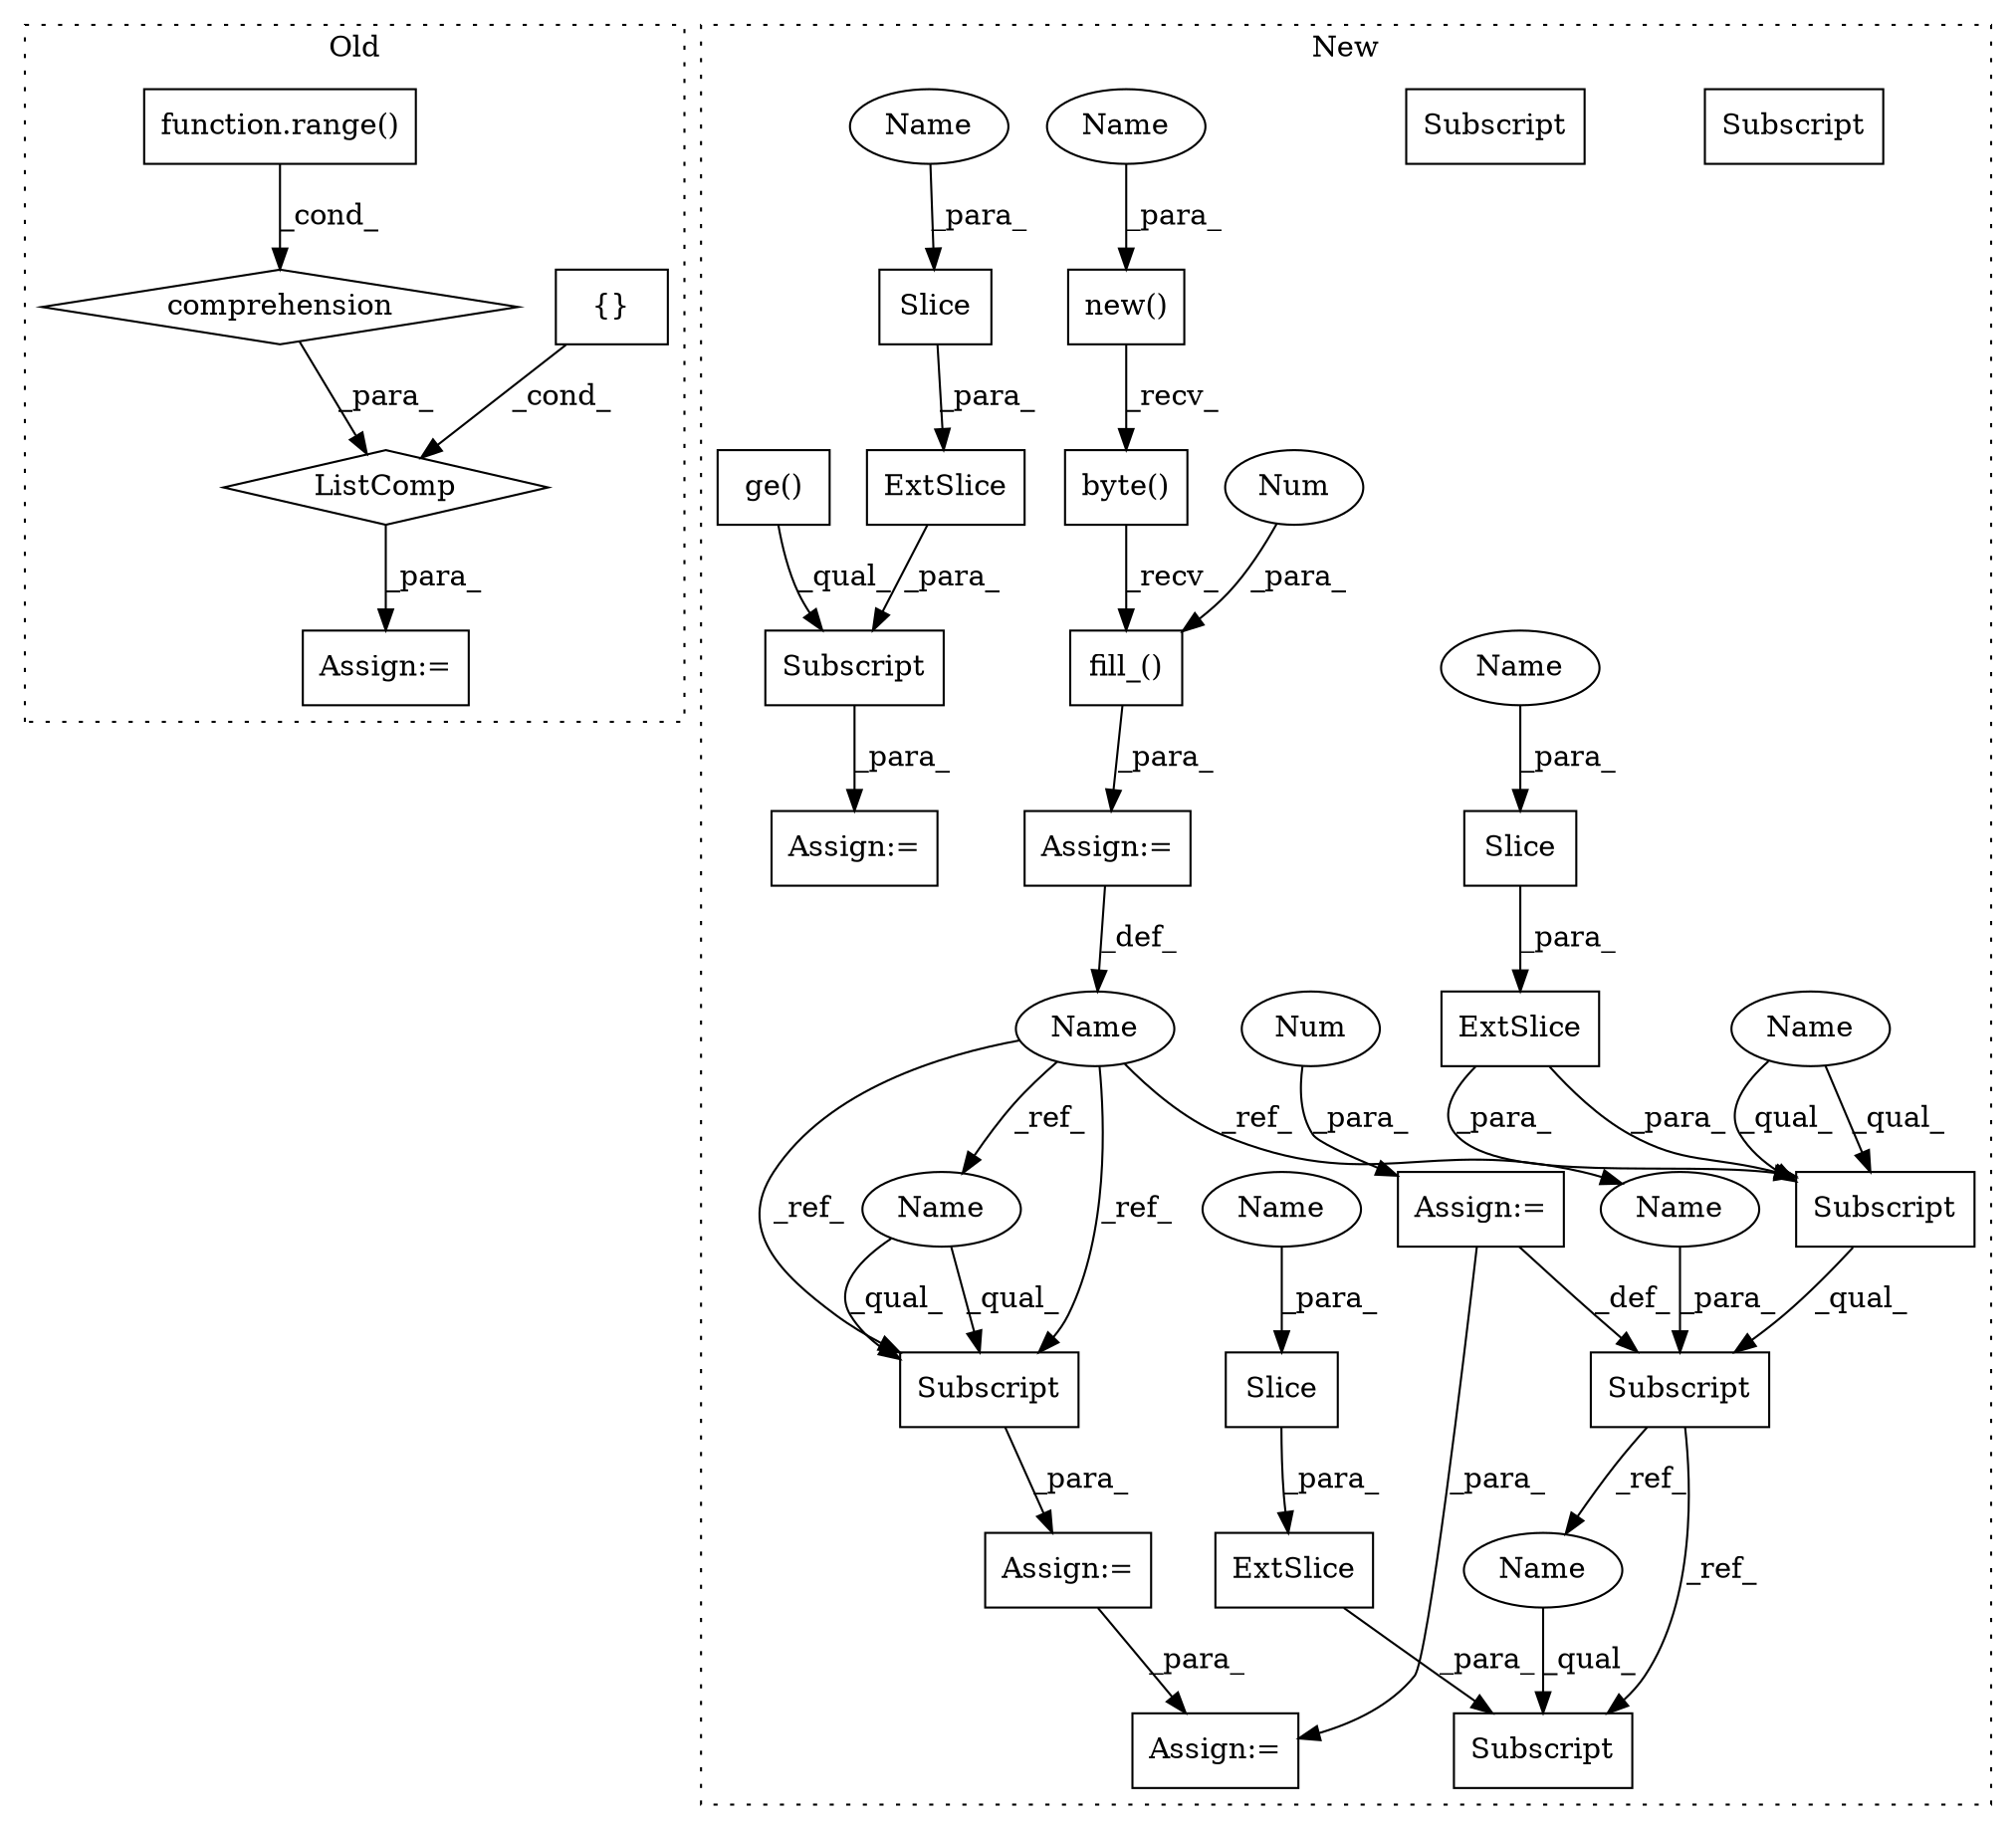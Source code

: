 digraph G {
subgraph cluster0 {
1 [label="{}" a="95" s="6897,6929" l="1,1" shape="box"];
3 [label="Assign:=" a="68" s="6893" l="3" shape="box"];
10 [label="function.range()" a="75" s="6940,6949" l="6,1" shape="box"];
13 [label="ListComp" a="106" s="6896" l="55" shape="diamond"];
14 [label="comprehension" a="45" s="6931" l="3" shape="diamond"];
label = "Old";
style="dotted";
}
subgraph cluster1 {
2 [label="fill_()" a="75" s="6755,6800" l="44,1" shape="box"];
4 [label="Num" a="76" s="6799" l="1" shape="ellipse"];
5 [label="Subscript" a="63" s="17776,0" l="34,0" shape="box"];
6 [label="Name" a="87" s="6743" l="9" shape="ellipse"];
7 [label="Subscript" a="63" s="19579,0" l="21,0" shape="box"];
8 [label="byte()" a="75" s="6755" l="37" shape="box"];
9 [label="Subscript" a="63" s="17776,0" l="23,0" shape="box"];
11 [label="Subscript" a="63" s="20458,0" l="23,0" shape="box"];
12 [label="ExtSlice" a="85" s="17776" l="8" shape="box"];
15 [label="Slice" a="80" s="17788" l="1" shape="box"];
16 [label="Slice" a="80" s="21168" l="1" shape="box"];
17 [label="Subscript" a="63" s="21137,0" l="42,0" shape="box"];
18 [label="Slice" a="80" s="20470" l="1" shape="box"];
19 [label="ge()" a="75" s="21137,21163" l="17,1" shape="box"];
20 [label="ExtSlice" a="85" s="21137" l="13" shape="box"];
21 [label="ExtSlice" a="85" s="20458" l="8" shape="box"];
22 [label="new()" a="75" s="6755,6784" l="15,1" shape="box"];
23 [label="Assign:=" a="68" s="6752" l="3" shape="box"];
24 [label="Assign:=" a="68" s="21134" l="3" shape="box"];
25 [label="Assign:=" a="68" s="20481" l="4" shape="box"];
26 [label="Assign:=" a="68" s="19576" l="3" shape="box"];
27 [label="Assign:=" a="68" s="17810" l="3" shape="box"];
28 [label="Num" a="76" s="17813" l="1" shape="ellipse"];
29 [label="Name" a="87" s="19579" l="9" shape="ellipse"];
30 [label="Subscript" a="63" s="19579,0" l="21,0" shape="box"];
31 [label="Name" a="87" s="17800" l="9" shape="ellipse"];
32 [label="Subscript" a="63" s="17776,0" l="23,0" shape="box"];
33 [label="Name" a="87" s="17776" l="8" shape="ellipse"];
34 [label="Name" a="87" s="20458" l="8" shape="ellipse"];
35 [label="Name" a="87" s="21169" l="9" shape="ellipse"];
36 [label="Name" a="87" s="17789" l="9" shape="ellipse"];
37 [label="Name" a="87" s="20471" l="9" shape="ellipse"];
38 [label="Name" a="87" s="6775" l="9" shape="ellipse"];
label = "New";
style="dotted";
}
1 -> 13 [label="_cond_"];
2 -> 23 [label="_para_"];
4 -> 2 [label="_para_"];
5 -> 11 [label="_ref_"];
5 -> 34 [label="_ref_"];
6 -> 29 [label="_ref_"];
6 -> 30 [label="_ref_"];
6 -> 30 [label="_ref_"];
6 -> 31 [label="_ref_"];
8 -> 2 [label="_recv_"];
10 -> 14 [label="_cond_"];
12 -> 32 [label="_para_"];
12 -> 32 [label="_para_"];
13 -> 3 [label="_para_"];
14 -> 13 [label="_para_"];
15 -> 12 [label="_para_"];
16 -> 20 [label="_para_"];
17 -> 24 [label="_para_"];
18 -> 21 [label="_para_"];
19 -> 17 [label="_qual_"];
20 -> 17 [label="_para_"];
21 -> 11 [label="_para_"];
22 -> 8 [label="_recv_"];
23 -> 6 [label="_def_"];
26 -> 25 [label="_para_"];
27 -> 5 [label="_def_"];
27 -> 25 [label="_para_"];
28 -> 27 [label="_para_"];
29 -> 30 [label="_qual_"];
29 -> 30 [label="_qual_"];
30 -> 26 [label="_para_"];
31 -> 5 [label="_para_"];
32 -> 5 [label="_qual_"];
33 -> 32 [label="_qual_"];
33 -> 32 [label="_qual_"];
34 -> 11 [label="_qual_"];
35 -> 16 [label="_para_"];
36 -> 15 [label="_para_"];
37 -> 18 [label="_para_"];
38 -> 22 [label="_para_"];
}